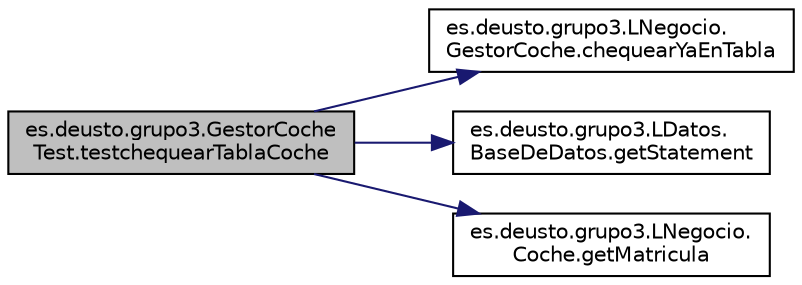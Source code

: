 digraph "es.deusto.grupo3.GestorCocheTest.testchequearTablaCoche"
{
  edge [fontname="Helvetica",fontsize="10",labelfontname="Helvetica",labelfontsize="10"];
  node [fontname="Helvetica",fontsize="10",shape=record];
  rankdir="LR";
  Node31 [label="es.deusto.grupo3.GestorCoche\lTest.testchequearTablaCoche",height=0.2,width=0.4,color="black", fillcolor="grey75", style="filled", fontcolor="black"];
  Node31 -> Node32 [color="midnightblue",fontsize="10",style="solid",fontname="Helvetica"];
  Node32 [label="es.deusto.grupo3.LNegocio.\lGestorCoche.chequearYaEnTabla",height=0.2,width=0.4,color="black", fillcolor="white", style="filled",URL="$classes_1_1deusto_1_1grupo3_1_1_l_negocio_1_1_gestor_coche.html#ad153cc0c04c3cb9a6825f8ad30473a60"];
  Node31 -> Node33 [color="midnightblue",fontsize="10",style="solid",fontname="Helvetica"];
  Node33 [label="es.deusto.grupo3.LDatos.\lBaseDeDatos.getStatement",height=0.2,width=0.4,color="black", fillcolor="white", style="filled",URL="$classes_1_1deusto_1_1grupo3_1_1_l_datos_1_1_base_de_datos.html#a9657b1feb4c9852ab9d5f438239cb7b4"];
  Node31 -> Node34 [color="midnightblue",fontsize="10",style="solid",fontname="Helvetica"];
  Node34 [label="es.deusto.grupo3.LNegocio.\lCoche.getMatricula",height=0.2,width=0.4,color="black", fillcolor="white", style="filled",URL="$classes_1_1deusto_1_1grupo3_1_1_l_negocio_1_1_coche.html#a7321d5e625c64ac71e5fb00d4d952068"];
}
